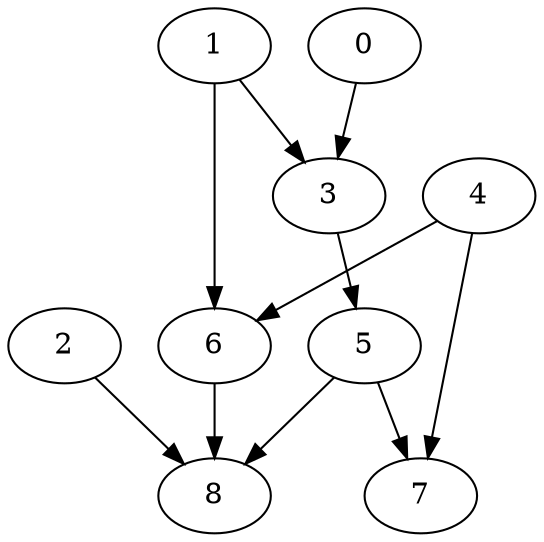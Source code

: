 digraph {
    5 -> 8;
    6 -> 8;
    4 -> 6;
    0 -> 3;
    5 -> 7;
    1 -> 6;
    1 -> 3;
    4 -> 7;
    3 -> 5;
    2 -> 8;
}